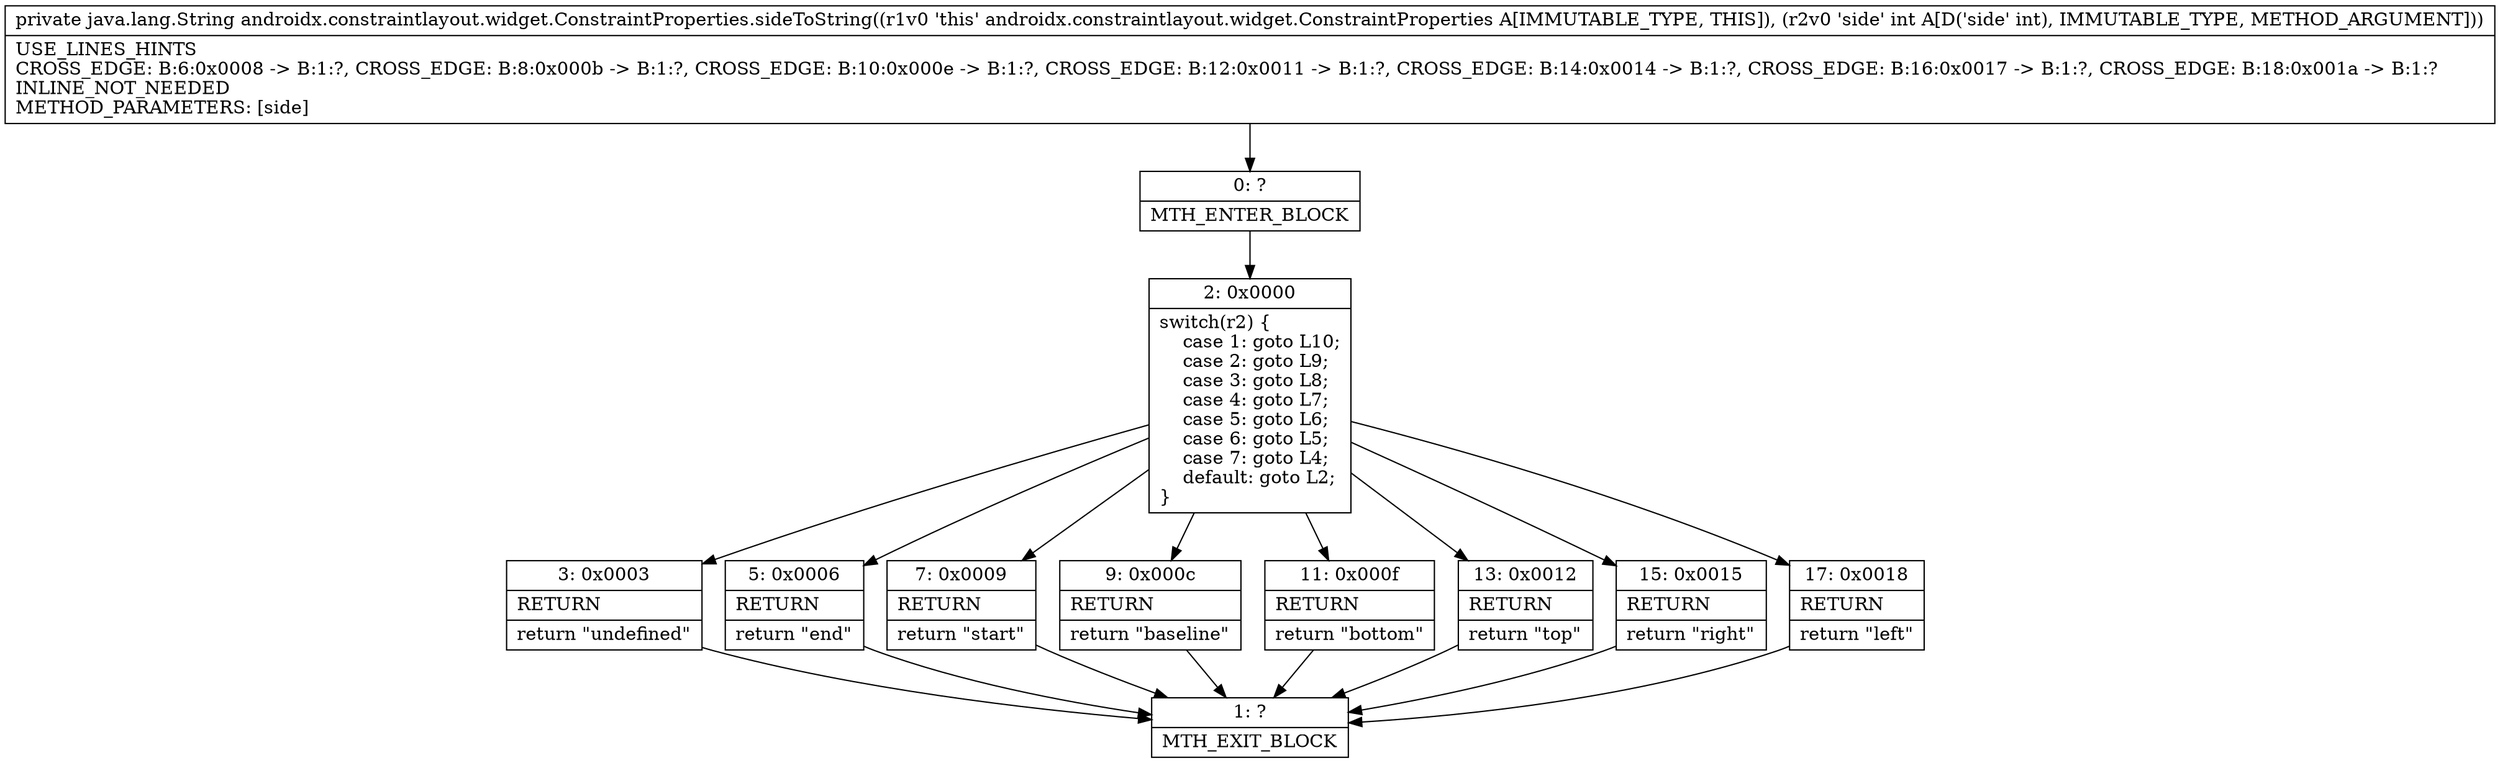 digraph "CFG forandroidx.constraintlayout.widget.ConstraintProperties.sideToString(I)Ljava\/lang\/String;" {
Node_0 [shape=record,label="{0\:\ ?|MTH_ENTER_BLOCK\l}"];
Node_2 [shape=record,label="{2\:\ 0x0000|switch(r2) \{\l    case 1: goto L10;\l    case 2: goto L9;\l    case 3: goto L8;\l    case 4: goto L7;\l    case 5: goto L6;\l    case 6: goto L5;\l    case 7: goto L4;\l    default: goto L2;\l\}\l}"];
Node_3 [shape=record,label="{3\:\ 0x0003|RETURN\l|return \"undefined\"\l}"];
Node_1 [shape=record,label="{1\:\ ?|MTH_EXIT_BLOCK\l}"];
Node_5 [shape=record,label="{5\:\ 0x0006|RETURN\l|return \"end\"\l}"];
Node_7 [shape=record,label="{7\:\ 0x0009|RETURN\l|return \"start\"\l}"];
Node_9 [shape=record,label="{9\:\ 0x000c|RETURN\l|return \"baseline\"\l}"];
Node_11 [shape=record,label="{11\:\ 0x000f|RETURN\l|return \"bottom\"\l}"];
Node_13 [shape=record,label="{13\:\ 0x0012|RETURN\l|return \"top\"\l}"];
Node_15 [shape=record,label="{15\:\ 0x0015|RETURN\l|return \"right\"\l}"];
Node_17 [shape=record,label="{17\:\ 0x0018|RETURN\l|return \"left\"\l}"];
MethodNode[shape=record,label="{private java.lang.String androidx.constraintlayout.widget.ConstraintProperties.sideToString((r1v0 'this' androidx.constraintlayout.widget.ConstraintProperties A[IMMUTABLE_TYPE, THIS]), (r2v0 'side' int A[D('side' int), IMMUTABLE_TYPE, METHOD_ARGUMENT]))  | USE_LINES_HINTS\lCROSS_EDGE: B:6:0x0008 \-\> B:1:?, CROSS_EDGE: B:8:0x000b \-\> B:1:?, CROSS_EDGE: B:10:0x000e \-\> B:1:?, CROSS_EDGE: B:12:0x0011 \-\> B:1:?, CROSS_EDGE: B:14:0x0014 \-\> B:1:?, CROSS_EDGE: B:16:0x0017 \-\> B:1:?, CROSS_EDGE: B:18:0x001a \-\> B:1:?\lINLINE_NOT_NEEDED\lMETHOD_PARAMETERS: [side]\l}"];
MethodNode -> Node_0;Node_0 -> Node_2;
Node_2 -> Node_3;
Node_2 -> Node_5;
Node_2 -> Node_7;
Node_2 -> Node_9;
Node_2 -> Node_11;
Node_2 -> Node_13;
Node_2 -> Node_15;
Node_2 -> Node_17;
Node_3 -> Node_1;
Node_5 -> Node_1;
Node_7 -> Node_1;
Node_9 -> Node_1;
Node_11 -> Node_1;
Node_13 -> Node_1;
Node_15 -> Node_1;
Node_17 -> Node_1;
}

